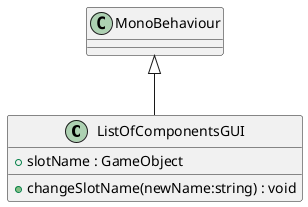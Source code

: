 @startuml
class ListOfComponentsGUI {
    + slotName : GameObject
    + changeSlotName(newName:string) : void
}
MonoBehaviour <|-- ListOfComponentsGUI
@enduml
